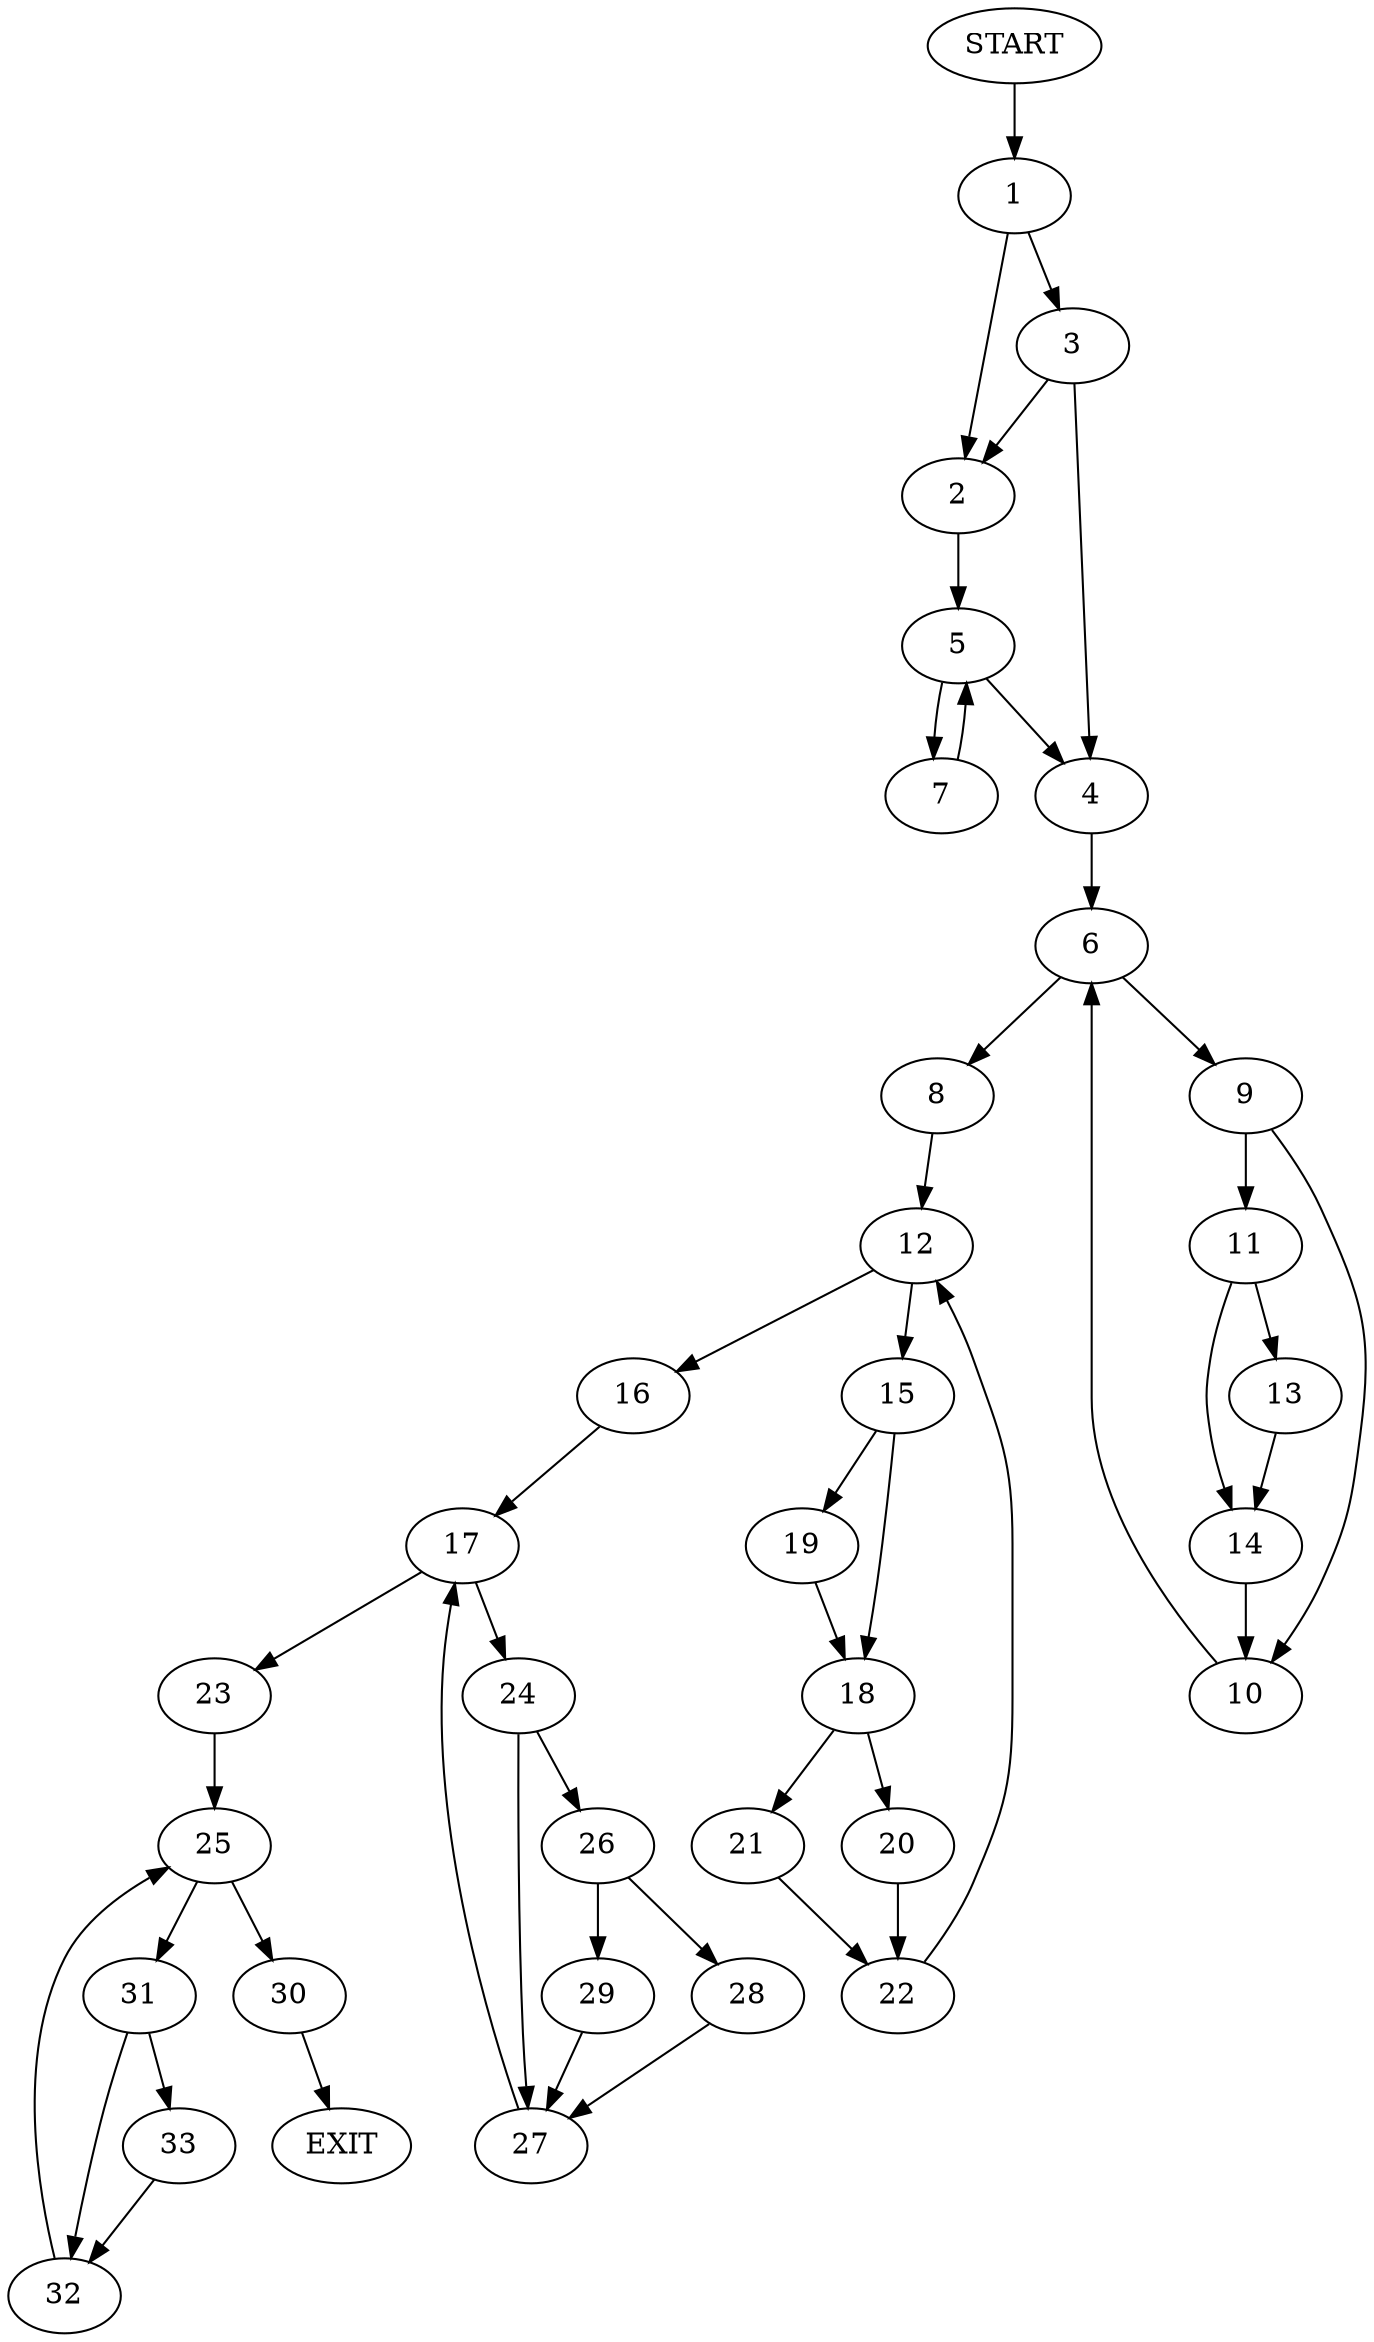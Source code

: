 digraph {
0 [label="START"]
34 [label="EXIT"]
0 -> 1
1 -> 2
1 -> 3
3 -> 2
3 -> 4
2 -> 5
4 -> 6
5 -> 7
5 -> 4
7 -> 5
6 -> 8
6 -> 9
9 -> 10
9 -> 11
8 -> 12
10 -> 6
11 -> 13
11 -> 14
13 -> 14
14 -> 10
12 -> 15
12 -> 16
16 -> 17
15 -> 18
15 -> 19
18 -> 20
18 -> 21
19 -> 18
20 -> 22
21 -> 22
22 -> 12
17 -> 23
17 -> 24
23 -> 25
24 -> 26
24 -> 27
27 -> 17
26 -> 28
26 -> 29
29 -> 27
28 -> 27
25 -> 30
25 -> 31
31 -> 32
31 -> 33
30 -> 34
33 -> 32
32 -> 25
}
